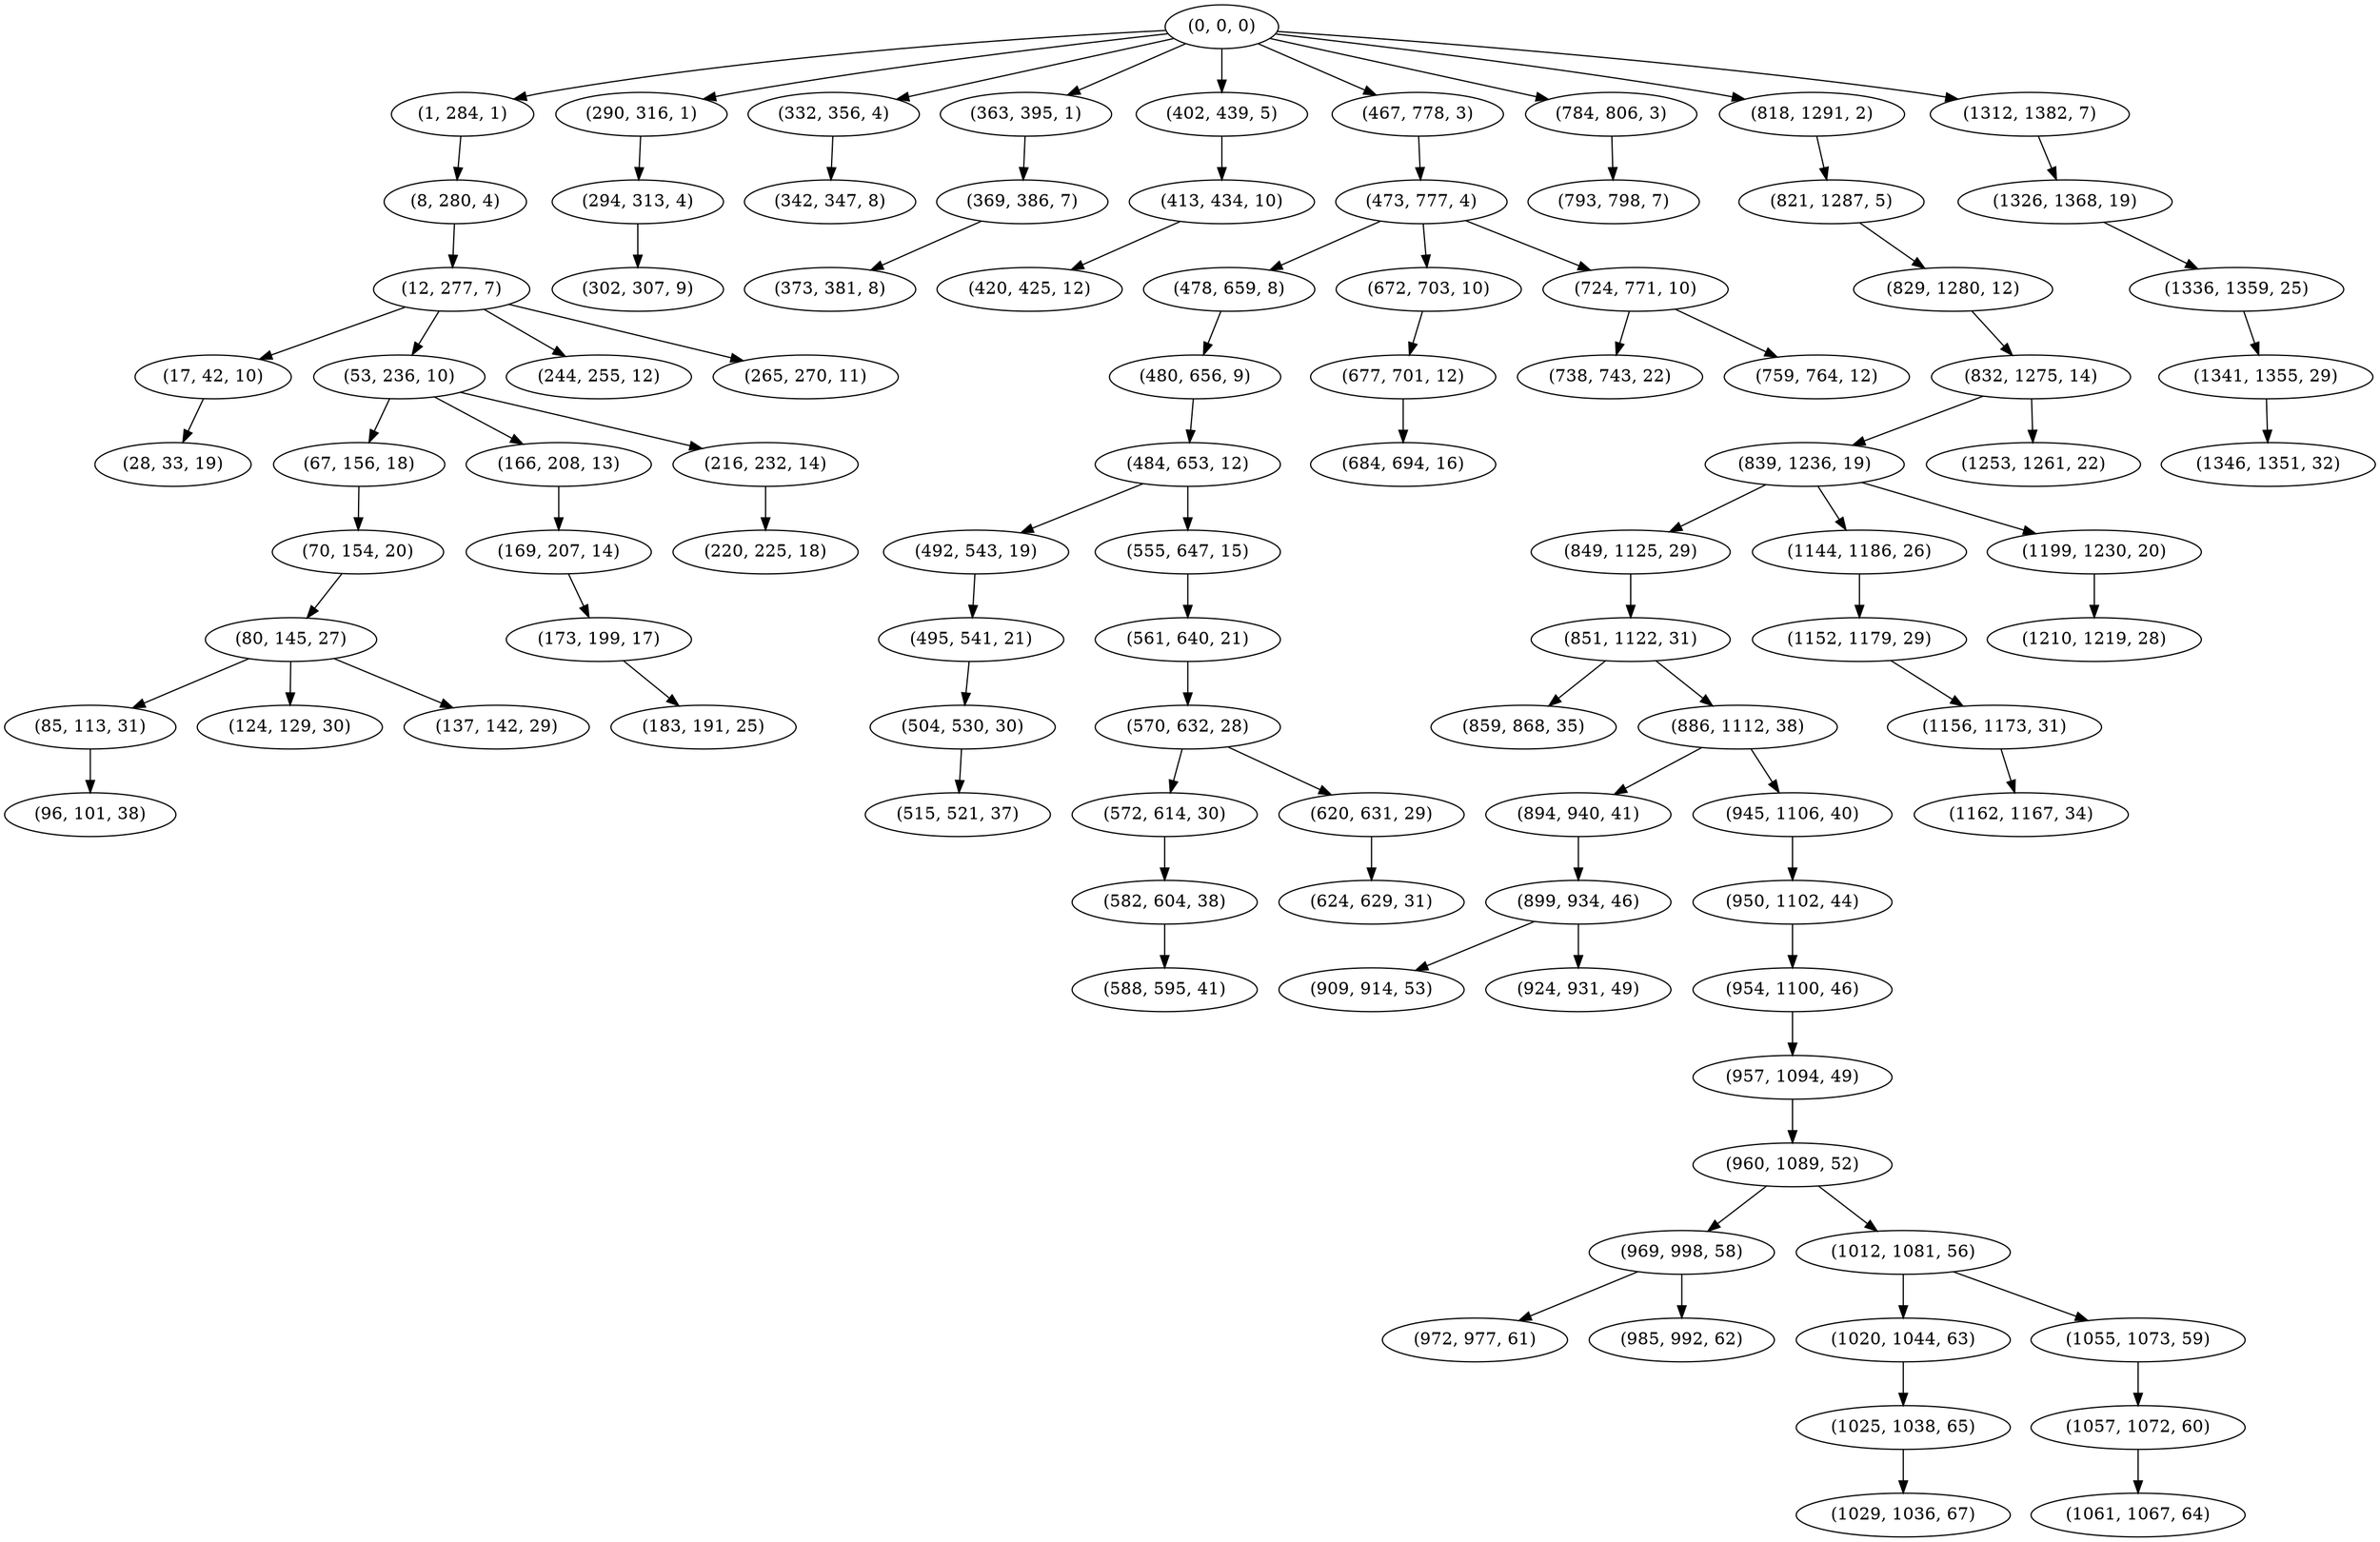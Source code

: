 digraph tree {
    "(0, 0, 0)";
    "(1, 284, 1)";
    "(8, 280, 4)";
    "(12, 277, 7)";
    "(17, 42, 10)";
    "(28, 33, 19)";
    "(53, 236, 10)";
    "(67, 156, 18)";
    "(70, 154, 20)";
    "(80, 145, 27)";
    "(85, 113, 31)";
    "(96, 101, 38)";
    "(124, 129, 30)";
    "(137, 142, 29)";
    "(166, 208, 13)";
    "(169, 207, 14)";
    "(173, 199, 17)";
    "(183, 191, 25)";
    "(216, 232, 14)";
    "(220, 225, 18)";
    "(244, 255, 12)";
    "(265, 270, 11)";
    "(290, 316, 1)";
    "(294, 313, 4)";
    "(302, 307, 9)";
    "(332, 356, 4)";
    "(342, 347, 8)";
    "(363, 395, 1)";
    "(369, 386, 7)";
    "(373, 381, 8)";
    "(402, 439, 5)";
    "(413, 434, 10)";
    "(420, 425, 12)";
    "(467, 778, 3)";
    "(473, 777, 4)";
    "(478, 659, 8)";
    "(480, 656, 9)";
    "(484, 653, 12)";
    "(492, 543, 19)";
    "(495, 541, 21)";
    "(504, 530, 30)";
    "(515, 521, 37)";
    "(555, 647, 15)";
    "(561, 640, 21)";
    "(570, 632, 28)";
    "(572, 614, 30)";
    "(582, 604, 38)";
    "(588, 595, 41)";
    "(620, 631, 29)";
    "(624, 629, 31)";
    "(672, 703, 10)";
    "(677, 701, 12)";
    "(684, 694, 16)";
    "(724, 771, 10)";
    "(738, 743, 22)";
    "(759, 764, 12)";
    "(784, 806, 3)";
    "(793, 798, 7)";
    "(818, 1291, 2)";
    "(821, 1287, 5)";
    "(829, 1280, 12)";
    "(832, 1275, 14)";
    "(839, 1236, 19)";
    "(849, 1125, 29)";
    "(851, 1122, 31)";
    "(859, 868, 35)";
    "(886, 1112, 38)";
    "(894, 940, 41)";
    "(899, 934, 46)";
    "(909, 914, 53)";
    "(924, 931, 49)";
    "(945, 1106, 40)";
    "(950, 1102, 44)";
    "(954, 1100, 46)";
    "(957, 1094, 49)";
    "(960, 1089, 52)";
    "(969, 998, 58)";
    "(972, 977, 61)";
    "(985, 992, 62)";
    "(1012, 1081, 56)";
    "(1020, 1044, 63)";
    "(1025, 1038, 65)";
    "(1029, 1036, 67)";
    "(1055, 1073, 59)";
    "(1057, 1072, 60)";
    "(1061, 1067, 64)";
    "(1144, 1186, 26)";
    "(1152, 1179, 29)";
    "(1156, 1173, 31)";
    "(1162, 1167, 34)";
    "(1199, 1230, 20)";
    "(1210, 1219, 28)";
    "(1253, 1261, 22)";
    "(1312, 1382, 7)";
    "(1326, 1368, 19)";
    "(1336, 1359, 25)";
    "(1341, 1355, 29)";
    "(1346, 1351, 32)";
    "(0, 0, 0)" -> "(1, 284, 1)";
    "(0, 0, 0)" -> "(290, 316, 1)";
    "(0, 0, 0)" -> "(332, 356, 4)";
    "(0, 0, 0)" -> "(363, 395, 1)";
    "(0, 0, 0)" -> "(402, 439, 5)";
    "(0, 0, 0)" -> "(467, 778, 3)";
    "(0, 0, 0)" -> "(784, 806, 3)";
    "(0, 0, 0)" -> "(818, 1291, 2)";
    "(0, 0, 0)" -> "(1312, 1382, 7)";
    "(1, 284, 1)" -> "(8, 280, 4)";
    "(8, 280, 4)" -> "(12, 277, 7)";
    "(12, 277, 7)" -> "(17, 42, 10)";
    "(12, 277, 7)" -> "(53, 236, 10)";
    "(12, 277, 7)" -> "(244, 255, 12)";
    "(12, 277, 7)" -> "(265, 270, 11)";
    "(17, 42, 10)" -> "(28, 33, 19)";
    "(53, 236, 10)" -> "(67, 156, 18)";
    "(53, 236, 10)" -> "(166, 208, 13)";
    "(53, 236, 10)" -> "(216, 232, 14)";
    "(67, 156, 18)" -> "(70, 154, 20)";
    "(70, 154, 20)" -> "(80, 145, 27)";
    "(80, 145, 27)" -> "(85, 113, 31)";
    "(80, 145, 27)" -> "(124, 129, 30)";
    "(80, 145, 27)" -> "(137, 142, 29)";
    "(85, 113, 31)" -> "(96, 101, 38)";
    "(166, 208, 13)" -> "(169, 207, 14)";
    "(169, 207, 14)" -> "(173, 199, 17)";
    "(173, 199, 17)" -> "(183, 191, 25)";
    "(216, 232, 14)" -> "(220, 225, 18)";
    "(290, 316, 1)" -> "(294, 313, 4)";
    "(294, 313, 4)" -> "(302, 307, 9)";
    "(332, 356, 4)" -> "(342, 347, 8)";
    "(363, 395, 1)" -> "(369, 386, 7)";
    "(369, 386, 7)" -> "(373, 381, 8)";
    "(402, 439, 5)" -> "(413, 434, 10)";
    "(413, 434, 10)" -> "(420, 425, 12)";
    "(467, 778, 3)" -> "(473, 777, 4)";
    "(473, 777, 4)" -> "(478, 659, 8)";
    "(473, 777, 4)" -> "(672, 703, 10)";
    "(473, 777, 4)" -> "(724, 771, 10)";
    "(478, 659, 8)" -> "(480, 656, 9)";
    "(480, 656, 9)" -> "(484, 653, 12)";
    "(484, 653, 12)" -> "(492, 543, 19)";
    "(484, 653, 12)" -> "(555, 647, 15)";
    "(492, 543, 19)" -> "(495, 541, 21)";
    "(495, 541, 21)" -> "(504, 530, 30)";
    "(504, 530, 30)" -> "(515, 521, 37)";
    "(555, 647, 15)" -> "(561, 640, 21)";
    "(561, 640, 21)" -> "(570, 632, 28)";
    "(570, 632, 28)" -> "(572, 614, 30)";
    "(570, 632, 28)" -> "(620, 631, 29)";
    "(572, 614, 30)" -> "(582, 604, 38)";
    "(582, 604, 38)" -> "(588, 595, 41)";
    "(620, 631, 29)" -> "(624, 629, 31)";
    "(672, 703, 10)" -> "(677, 701, 12)";
    "(677, 701, 12)" -> "(684, 694, 16)";
    "(724, 771, 10)" -> "(738, 743, 22)";
    "(724, 771, 10)" -> "(759, 764, 12)";
    "(784, 806, 3)" -> "(793, 798, 7)";
    "(818, 1291, 2)" -> "(821, 1287, 5)";
    "(821, 1287, 5)" -> "(829, 1280, 12)";
    "(829, 1280, 12)" -> "(832, 1275, 14)";
    "(832, 1275, 14)" -> "(839, 1236, 19)";
    "(832, 1275, 14)" -> "(1253, 1261, 22)";
    "(839, 1236, 19)" -> "(849, 1125, 29)";
    "(839, 1236, 19)" -> "(1144, 1186, 26)";
    "(839, 1236, 19)" -> "(1199, 1230, 20)";
    "(849, 1125, 29)" -> "(851, 1122, 31)";
    "(851, 1122, 31)" -> "(859, 868, 35)";
    "(851, 1122, 31)" -> "(886, 1112, 38)";
    "(886, 1112, 38)" -> "(894, 940, 41)";
    "(886, 1112, 38)" -> "(945, 1106, 40)";
    "(894, 940, 41)" -> "(899, 934, 46)";
    "(899, 934, 46)" -> "(909, 914, 53)";
    "(899, 934, 46)" -> "(924, 931, 49)";
    "(945, 1106, 40)" -> "(950, 1102, 44)";
    "(950, 1102, 44)" -> "(954, 1100, 46)";
    "(954, 1100, 46)" -> "(957, 1094, 49)";
    "(957, 1094, 49)" -> "(960, 1089, 52)";
    "(960, 1089, 52)" -> "(969, 998, 58)";
    "(960, 1089, 52)" -> "(1012, 1081, 56)";
    "(969, 998, 58)" -> "(972, 977, 61)";
    "(969, 998, 58)" -> "(985, 992, 62)";
    "(1012, 1081, 56)" -> "(1020, 1044, 63)";
    "(1012, 1081, 56)" -> "(1055, 1073, 59)";
    "(1020, 1044, 63)" -> "(1025, 1038, 65)";
    "(1025, 1038, 65)" -> "(1029, 1036, 67)";
    "(1055, 1073, 59)" -> "(1057, 1072, 60)";
    "(1057, 1072, 60)" -> "(1061, 1067, 64)";
    "(1144, 1186, 26)" -> "(1152, 1179, 29)";
    "(1152, 1179, 29)" -> "(1156, 1173, 31)";
    "(1156, 1173, 31)" -> "(1162, 1167, 34)";
    "(1199, 1230, 20)" -> "(1210, 1219, 28)";
    "(1312, 1382, 7)" -> "(1326, 1368, 19)";
    "(1326, 1368, 19)" -> "(1336, 1359, 25)";
    "(1336, 1359, 25)" -> "(1341, 1355, 29)";
    "(1341, 1355, 29)" -> "(1346, 1351, 32)";
}
